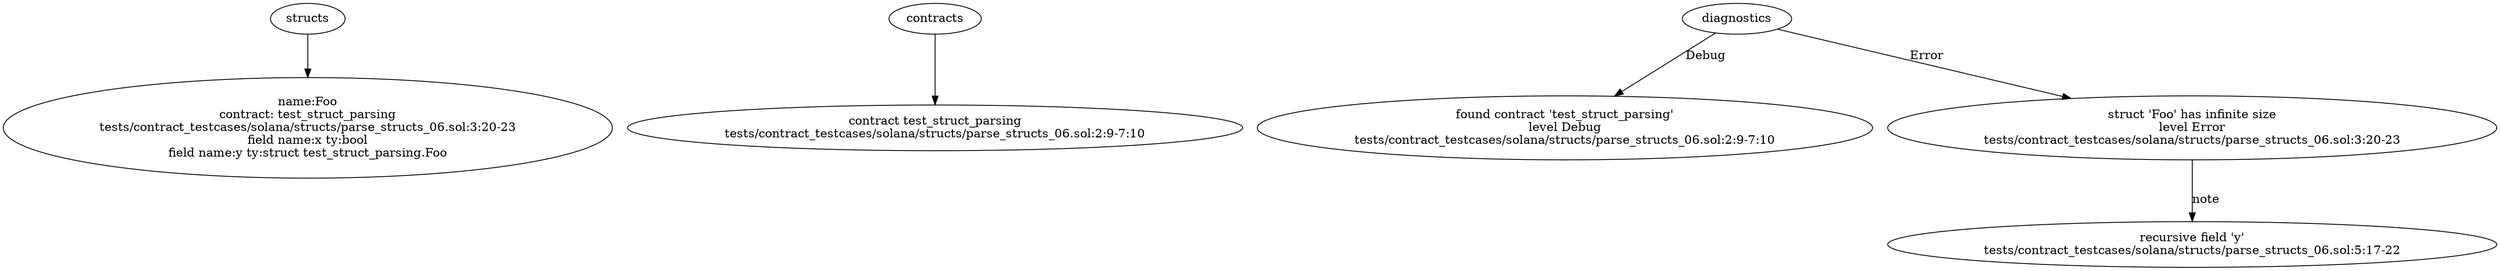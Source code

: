 strict digraph "tests/contract_testcases/solana/structs/parse_structs_06.sol" {
	Foo [label="name:Foo\ncontract: test_struct_parsing\ntests/contract_testcases/solana/structs/parse_structs_06.sol:3:20-23\nfield name:x ty:bool\nfield name:y ty:struct test_struct_parsing.Foo"]
	contract [label="contract test_struct_parsing\ntests/contract_testcases/solana/structs/parse_structs_06.sol:2:9-7:10"]
	diagnostic [label="found contract 'test_struct_parsing'\nlevel Debug\ntests/contract_testcases/solana/structs/parse_structs_06.sol:2:9-7:10"]
	diagnostic_7 [label="struct 'Foo' has infinite size\nlevel Error\ntests/contract_testcases/solana/structs/parse_structs_06.sol:3:20-23"]
	note [label="recursive field 'y'\ntests/contract_testcases/solana/structs/parse_structs_06.sol:5:17-22"]
	structs -> Foo
	contracts -> contract
	diagnostics -> diagnostic [label="Debug"]
	diagnostics -> diagnostic_7 [label="Error"]
	diagnostic_7 -> note [label="note"]
}
